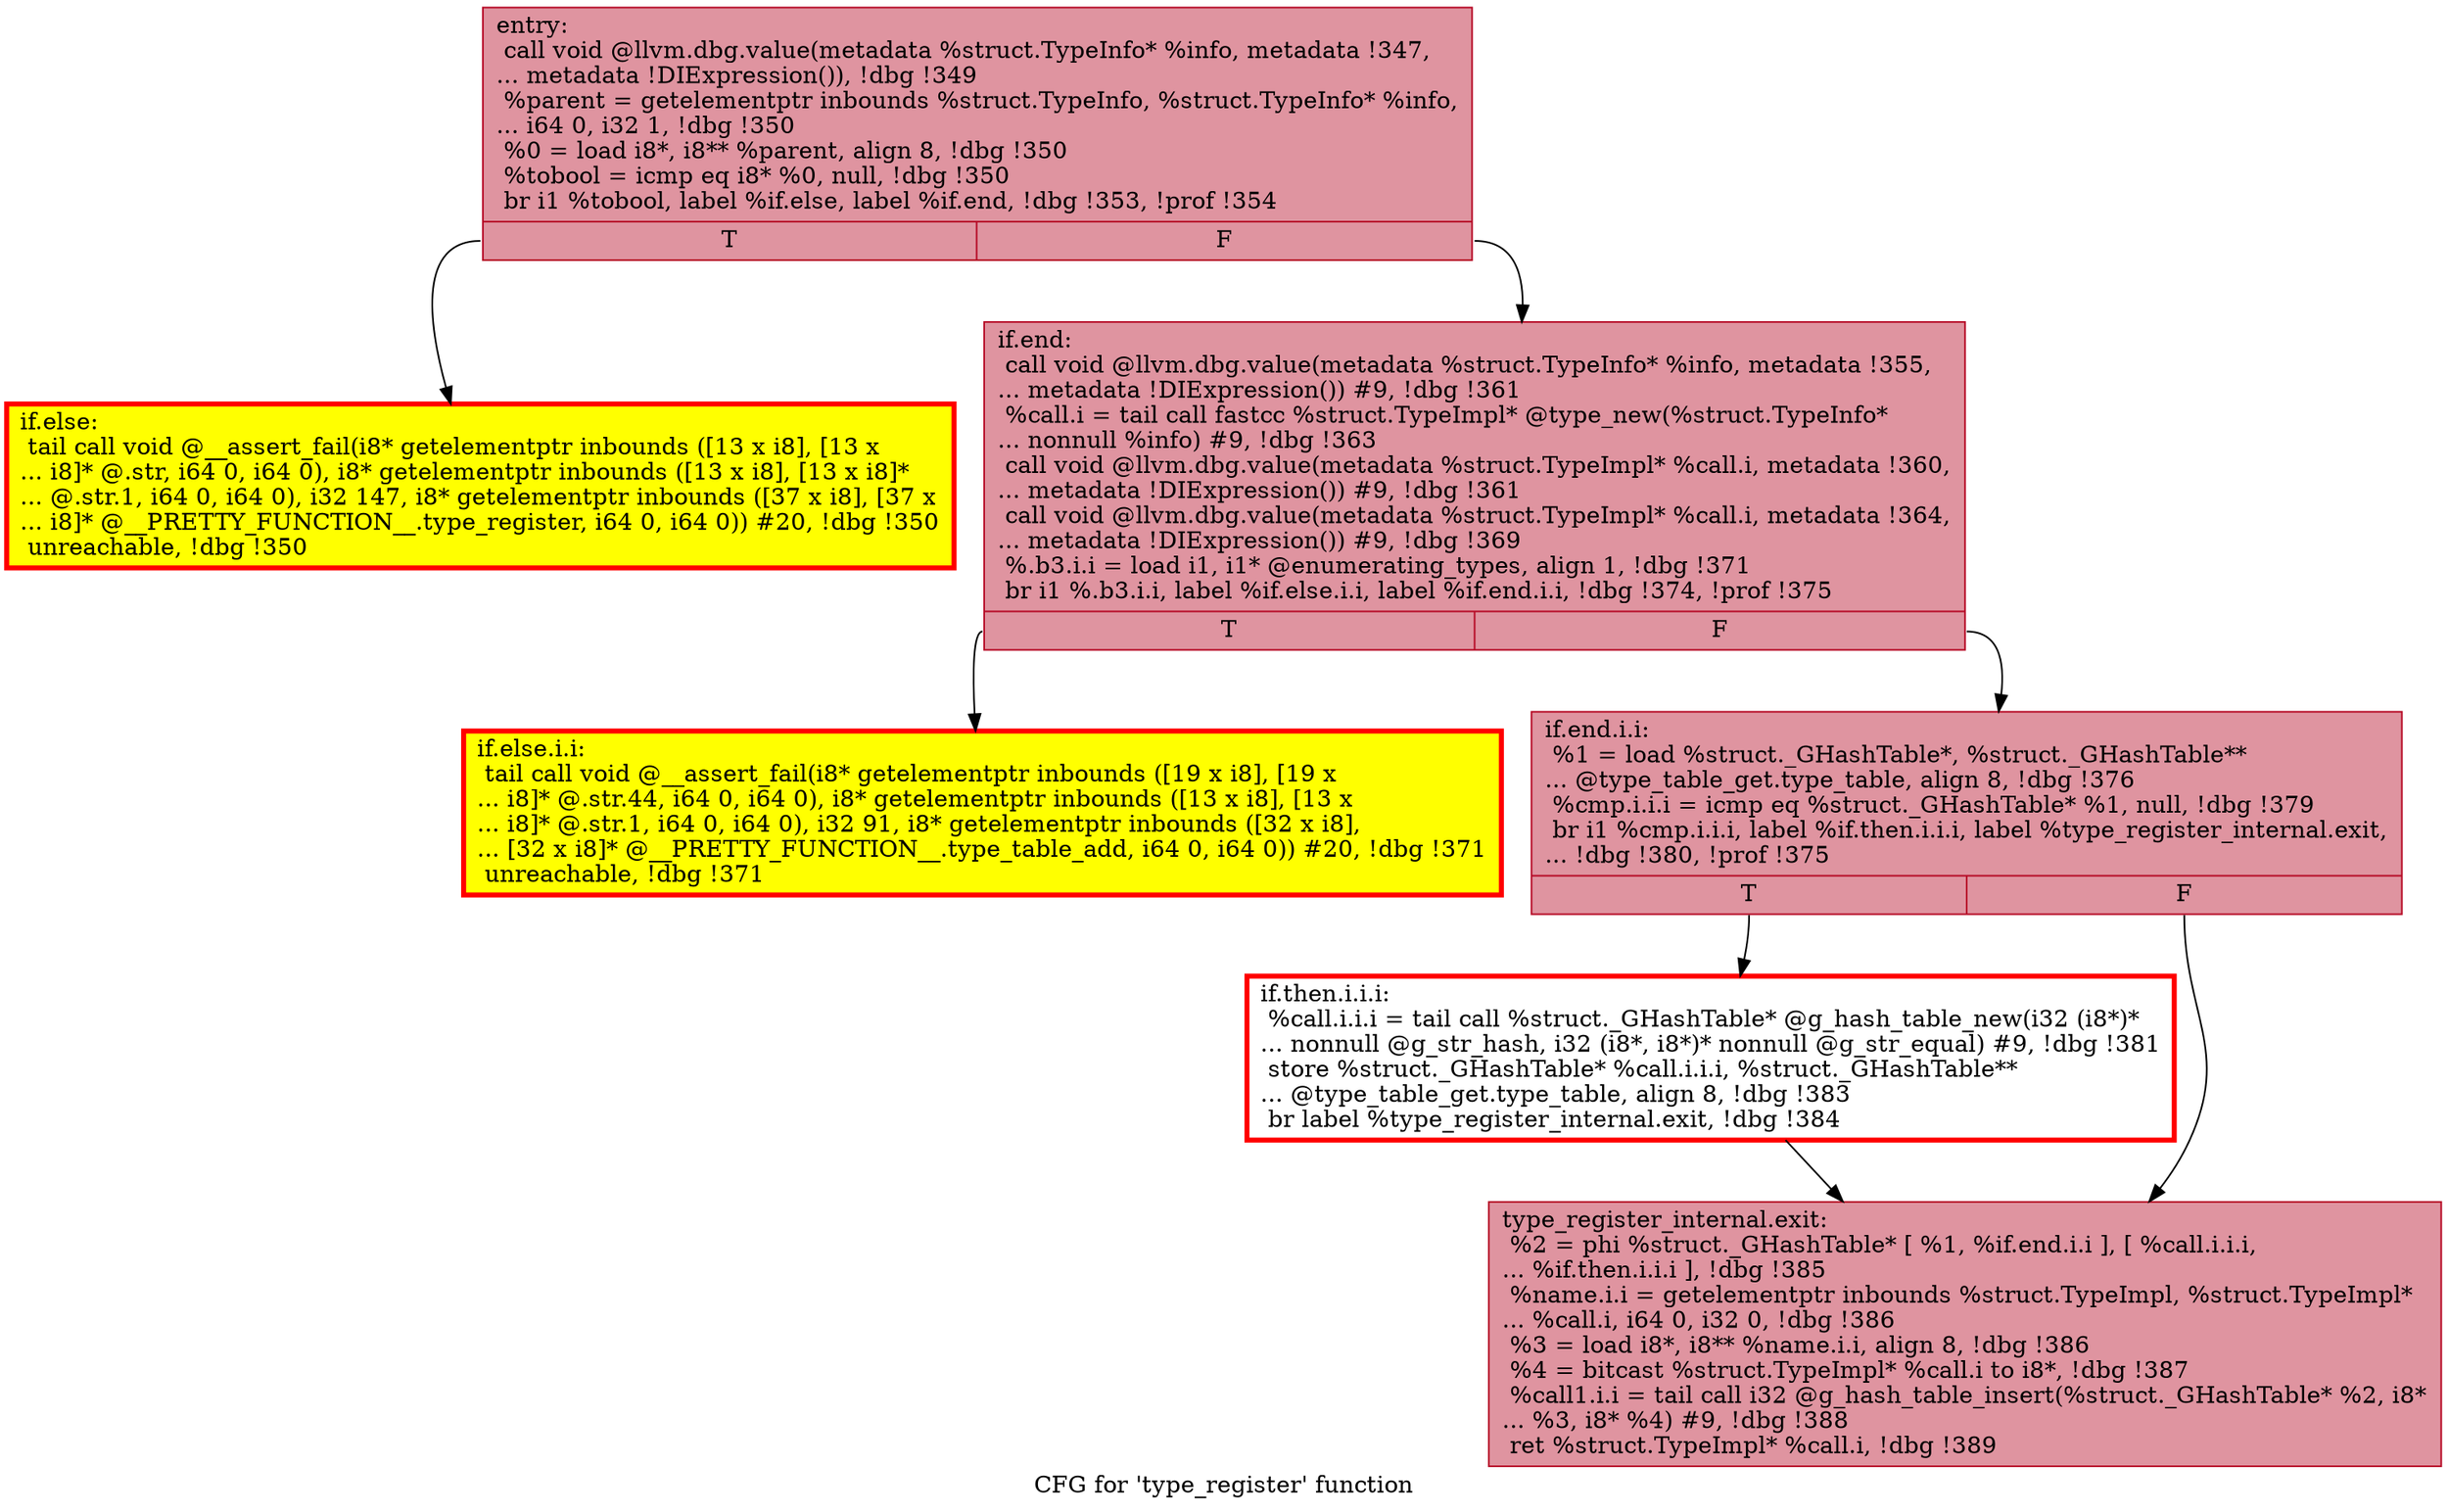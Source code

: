 digraph "CFG for 'type_register' function" {
	label="CFG for 'type_register' function";

	Node0x55ee224c80d0 [shape=record,color="#b70d28ff", style=filled, fillcolor="#b70d2870",label="{entry:\l  call void @llvm.dbg.value(metadata %struct.TypeInfo* %info, metadata !347,\l... metadata !DIExpression()), !dbg !349\l  %parent = getelementptr inbounds %struct.TypeInfo, %struct.TypeInfo* %info,\l... i64 0, i32 1, !dbg !350\l  %0 = load i8*, i8** %parent, align 8, !dbg !350\l  %tobool = icmp eq i8* %0, null, !dbg !350\l  br i1 %tobool, label %if.else, label %if.end, !dbg !353, !prof !354\l|{<s0>T|<s1>F}}"];
	Node0x55ee224c80d0:s0 -> Node0x55ee224e1d80;
	Node0x55ee224c80d0:s1 -> Node0x55ee224e1d30;
	Node0x55ee224e1d80 [shape=record,penwidth=3.0, style="filled", color="red", fillcolor="yellow",label="{if.else:                                          \l  tail call void @__assert_fail(i8* getelementptr inbounds ([13 x i8], [13 x\l... i8]* @.str, i64 0, i64 0), i8* getelementptr inbounds ([13 x i8], [13 x i8]*\l... @.str.1, i64 0, i64 0), i32 147, i8* getelementptr inbounds ([37 x i8], [37 x\l... i8]* @__PRETTY_FUNCTION__.type_register, i64 0, i64 0)) #20, !dbg !350\l  unreachable, !dbg !350\l}"];
	Node0x55ee224e1d30 [shape=record,color="#b70d28ff", style=filled, fillcolor="#b70d2870",label="{if.end:                                           \l  call void @llvm.dbg.value(metadata %struct.TypeInfo* %info, metadata !355,\l... metadata !DIExpression()) #9, !dbg !361\l  %call.i = tail call fastcc %struct.TypeImpl* @type_new(%struct.TypeInfo*\l... nonnull %info) #9, !dbg !363\l  call void @llvm.dbg.value(metadata %struct.TypeImpl* %call.i, metadata !360,\l... metadata !DIExpression()) #9, !dbg !361\l  call void @llvm.dbg.value(metadata %struct.TypeImpl* %call.i, metadata !364,\l... metadata !DIExpression()) #9, !dbg !369\l  %.b3.i.i = load i1, i1* @enumerating_types, align 1, !dbg !371\l  br i1 %.b3.i.i, label %if.else.i.i, label %if.end.i.i, !dbg !374, !prof !375\l|{<s0>T|<s1>F}}"];
	Node0x55ee224e1d30:s0 -> Node0x55ee2297f940;
	Node0x55ee224e1d30:s1 -> Node0x55ee227c8950;
	Node0x55ee2297f940 [shape=record,penwidth=3.0, style="filled", color="red", fillcolor="yellow",label="{if.else.i.i:                                      \l  tail call void @__assert_fail(i8* getelementptr inbounds ([19 x i8], [19 x\l... i8]* @.str.44, i64 0, i64 0), i8* getelementptr inbounds ([13 x i8], [13 x\l... i8]* @.str.1, i64 0, i64 0), i32 91, i8* getelementptr inbounds ([32 x i8],\l... [32 x i8]* @__PRETTY_FUNCTION__.type_table_add, i64 0, i64 0)) #20, !dbg !371\l  unreachable, !dbg !371\l}"];
	Node0x55ee227c8950 [shape=record,color="#b70d28ff", style=filled, fillcolor="#b70d2870",label="{if.end.i.i:                                       \l  %1 = load %struct._GHashTable*, %struct._GHashTable**\l... @type_table_get.type_table, align 8, !dbg !376\l  %cmp.i.i.i = icmp eq %struct._GHashTable* %1, null, !dbg !379\l  br i1 %cmp.i.i.i, label %if.then.i.i.i, label %type_register_internal.exit,\l... !dbg !380, !prof !375\l|{<s0>T|<s1>F}}"];
	Node0x55ee227c8950:s0 -> Node0x55ee22868fc0;
	Node0x55ee227c8950:s1 -> Node0x55ee2275f210;
	Node0x55ee22868fc0 [shape=record,penwidth=3.0, color="red",label="{if.then.i.i.i:                                    \l  %call.i.i.i = tail call %struct._GHashTable* @g_hash_table_new(i32 (i8*)*\l... nonnull @g_str_hash, i32 (i8*, i8*)* nonnull @g_str_equal) #9, !dbg !381\l  store %struct._GHashTable* %call.i.i.i, %struct._GHashTable**\l... @type_table_get.type_table, align 8, !dbg !383\l  br label %type_register_internal.exit, !dbg !384\l}"];
	Node0x55ee22868fc0 -> Node0x55ee2275f210;
	Node0x55ee2275f210 [shape=record,color="#b70d28ff", style=filled, fillcolor="#b70d2870",label="{type_register_internal.exit:                      \l  %2 = phi %struct._GHashTable* [ %1, %if.end.i.i ], [ %call.i.i.i,\l... %if.then.i.i.i ], !dbg !385\l  %name.i.i = getelementptr inbounds %struct.TypeImpl, %struct.TypeImpl*\l... %call.i, i64 0, i32 0, !dbg !386\l  %3 = load i8*, i8** %name.i.i, align 8, !dbg !386\l  %4 = bitcast %struct.TypeImpl* %call.i to i8*, !dbg !387\l  %call1.i.i = tail call i32 @g_hash_table_insert(%struct._GHashTable* %2, i8*\l... %3, i8* %4) #9, !dbg !388\l  ret %struct.TypeImpl* %call.i, !dbg !389\l}"];
}
